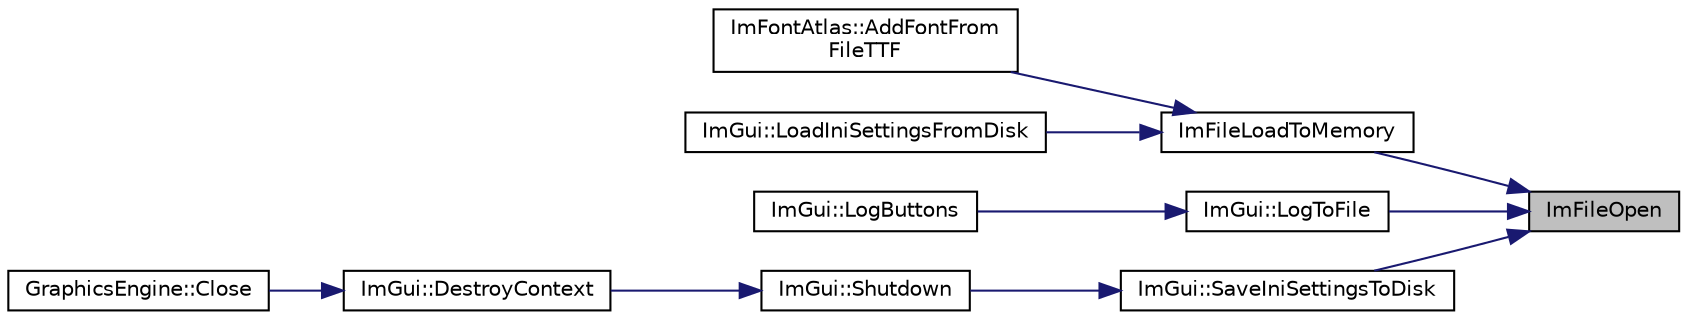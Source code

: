 digraph "ImFileOpen"
{
 // LATEX_PDF_SIZE
  edge [fontname="Helvetica",fontsize="10",labelfontname="Helvetica",labelfontsize="10"];
  node [fontname="Helvetica",fontsize="10",shape=record];
  rankdir="RL";
  Node1 [label="ImFileOpen",height=0.2,width=0.4,color="black", fillcolor="grey75", style="filled", fontcolor="black",tooltip=" "];
  Node1 -> Node2 [dir="back",color="midnightblue",fontsize="10",style="solid"];
  Node2 [label="ImFileLoadToMemory",height=0.2,width=0.4,color="black", fillcolor="white", style="filled",URL="$imgui_8cpp.html#a4fee1343a8e94a841135911ec7b69a1c",tooltip=" "];
  Node2 -> Node3 [dir="back",color="midnightblue",fontsize="10",style="solid"];
  Node3 [label="ImFontAtlas::AddFontFrom\lFileTTF",height=0.2,width=0.4,color="black", fillcolor="white", style="filled",URL="$struct_im_font_atlas.html#a26d0333bae95222ca2c2fd2886eae562",tooltip=" "];
  Node2 -> Node4 [dir="back",color="midnightblue",fontsize="10",style="solid"];
  Node4 [label="ImGui::LoadIniSettingsFromDisk",height=0.2,width=0.4,color="black", fillcolor="white", style="filled",URL="$namespace_im_gui.html#a4bf22fb84ba768fc18383af50e8c217f",tooltip=" "];
  Node1 -> Node5 [dir="back",color="midnightblue",fontsize="10",style="solid"];
  Node5 [label="ImGui::LogToFile",height=0.2,width=0.4,color="black", fillcolor="white", style="filled",URL="$namespace_im_gui.html#a8feab4b22519bc5eae9754b0ad545d81",tooltip=" "];
  Node5 -> Node6 [dir="back",color="midnightblue",fontsize="10",style="solid"];
  Node6 [label="ImGui::LogButtons",height=0.2,width=0.4,color="black", fillcolor="white", style="filled",URL="$namespace_im_gui.html#a7bd295da4be19bab98262c76fcaeb4fb",tooltip=" "];
  Node1 -> Node7 [dir="back",color="midnightblue",fontsize="10",style="solid"];
  Node7 [label="ImGui::SaveIniSettingsToDisk",height=0.2,width=0.4,color="black", fillcolor="white", style="filled",URL="$namespace_im_gui.html#afa4985e7810be4e687bc4ff28cec8a4d",tooltip=" "];
  Node7 -> Node8 [dir="back",color="midnightblue",fontsize="10",style="solid"];
  Node8 [label="ImGui::Shutdown",height=0.2,width=0.4,color="black", fillcolor="white", style="filled",URL="$namespace_im_gui.html#ae8e2043e5d630169423e2d14a913afa1",tooltip=" "];
  Node8 -> Node9 [dir="back",color="midnightblue",fontsize="10",style="solid"];
  Node9 [label="ImGui::DestroyContext",height=0.2,width=0.4,color="black", fillcolor="white", style="filled",URL="$namespace_im_gui.html#ab9132deece575023170cd8e681d0581d",tooltip=" "];
  Node9 -> Node10 [dir="back",color="midnightblue",fontsize="10",style="solid"];
  Node10 [label="GraphicsEngine::Close",height=0.2,width=0.4,color="black", fillcolor="white", style="filled",URL="$class_graphics_engine.html#a526dd537e18e783cc6e90b51920d26f8",tooltip=" "];
}
